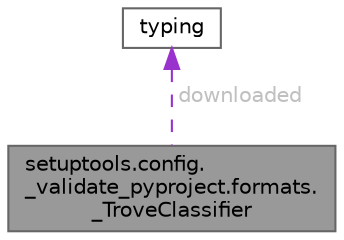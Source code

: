 digraph "setuptools.config._validate_pyproject.formats._TroveClassifier"
{
 // LATEX_PDF_SIZE
  bgcolor="transparent";
  edge [fontname=Helvetica,fontsize=10,labelfontname=Helvetica,labelfontsize=10];
  node [fontname=Helvetica,fontsize=10,shape=box,height=0.2,width=0.4];
  Node1 [id="Node000001",label="setuptools.config.\l_validate_pyproject.formats.\l_TroveClassifier",height=0.2,width=0.4,color="gray40", fillcolor="grey60", style="filled", fontcolor="black",tooltip=" "];
  Node2 -> Node1 [id="edge1_Node000001_Node000002",dir="back",color="darkorchid3",style="dashed",tooltip=" ",label=" downloaded",fontcolor="grey" ];
  Node2 [id="Node000002",label="typing",height=0.2,width=0.4,color="gray40", fillcolor="white", style="filled",tooltip=" "];
}

